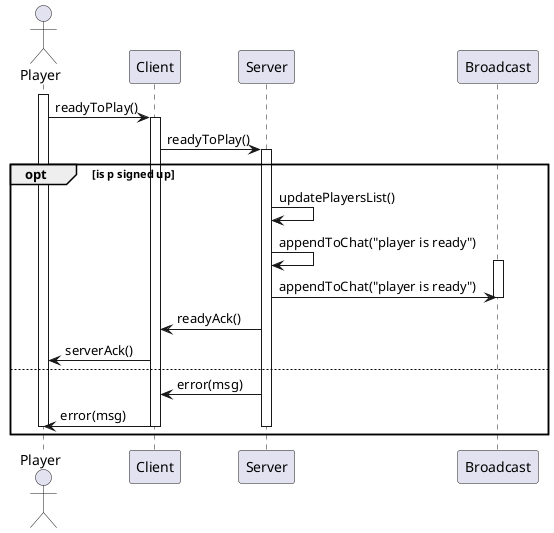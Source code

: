 @startuml playerReady

actor Player as p
participant Client as c
participant Server as s
participant Broadcast as b

activate p
p->c:readyToPlay()
activate c

c->s:readyToPlay()

opt is p signed up
  activate s
  s->s:updatePlayersList()
  s->s:appendToChat("player is ready")
  activate b
  s->b:appendToChat("player is ready")
  deactivate b
  s->c:readyAck()
  c->p:serverAck()
else
  s->c:error(msg)
  c->p:error(msg)
  deactivate s
  deactivate c
  deactivate p
end

@enduml
